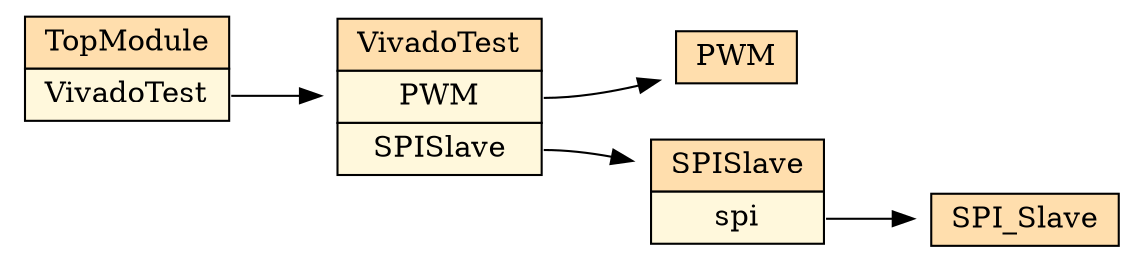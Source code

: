 digraph TopModule_hierarchy { rankdir="TB" 
 node [shape="rectangle"]; 
rankdir="LR" 
stylesheet = "styles.css"
module_1 [shape= "plaintext" href="TopModule.dot.svg" label=<

<TABLE BORDER="0" CELLBORDER="1" CELLSPACING="0" CELLPADDING="4" >
      
  <TR >
    <TD BGCOLOR="#FFDEAD" > TopModule </TD>
  </TR>
        
  <TR>
    <TD PORT="module_2" BGCOLOR="#FFF8DC" >VivadoTest</TD>
  </TR>
        
</TABLE>>];

      module_2 [shape= "plaintext" href="VivadoTest.dot.svg" label=<

<TABLE BORDER="0" CELLBORDER="1" CELLSPACING="0" CELLPADDING="4" >
      
  <TR >
    <TD BGCOLOR="#FFDEAD" > VivadoTest </TD>
  </TR>
        
  <TR>
    <TD PORT="module_3" BGCOLOR="#FFF8DC" >PWM</TD>
  </TR>
        
  <TR>
    <TD PORT="module_4" BGCOLOR="#FFF8DC" >SPISlave</TD>
  </TR>
        
</TABLE>>];

      module_3 [shape= "plaintext" href="PWM.dot.svg" label=<

<TABLE BORDER="0" CELLBORDER="1" CELLSPACING="0" CELLPADDING="4" >
      
  <TR >
    <TD BGCOLOR="#FFDEAD" > PWM </TD>
  </TR>
        
</TABLE>>];

      module_4 [shape= "plaintext" href="SPISlave.dot.svg" label=<

<TABLE BORDER="0" CELLBORDER="1" CELLSPACING="0" CELLPADDING="4" >
      
  <TR >
    <TD BGCOLOR="#FFDEAD" > SPISlave </TD>
  </TR>
        
  <TR>
    <TD PORT="module_5" BGCOLOR="#FFF8DC" >spi</TD>
  </TR>
        
</TABLE>>];

      module_5 [shape= "plaintext" href="SPI_Slave.dot.svg" label=<

<TABLE BORDER="0" CELLBORDER="1" CELLSPACING="0" CELLPADDING="4" >
      
  <TR >
    <TD BGCOLOR="#FFDEAD" > SPI_Slave </TD>
  </TR>
        
</TABLE>>];

      module_2:module_3 -> module_3
module_4:module_5 -> module_5
module_2:module_4 -> module_4
module_1:module_2 -> module_2
}